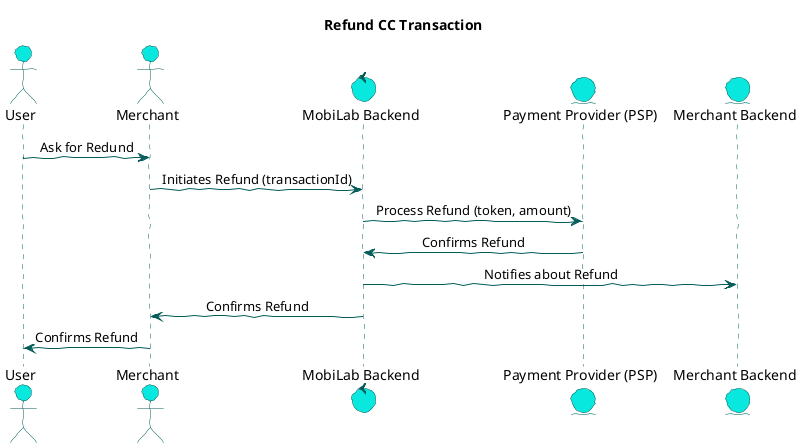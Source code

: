 @startuml

skinparam handwritten true
skinparam ControlBorderColor #035C58
skinparam ControlBackgroundColor #08E8DE
skinparam sequenceMessageAlign center
skinparam EntityBackgroundColor #08E8DE
skinparam EntityBorderColor #035C58
skinparam DatabaseBackgroundColor #08E8DE
skinparam DatabaseBorderColor #035C58
skinparam ActorBackgroundColor #08E8DE
skinparam ActorBorderColor #035C58
skinparam ArrowColor #035C58
skinparam SequenceLifeLineBorderColor #035C58

title "Refund CC Transaction"

actor "User" as User
actor "Merchant" as Merchant
control "MobiLab Backend" as MBE
entity "Payment Provider (PSP)" as PSP
entity "Merchant Backend" as MEC

User -> Merchant: Ask for Redund
Merchant -> MBE: Initiates Refund (transactionId)
MBE -> PSP: Process Refund (token, amount)
PSP -> MBE: Confirms Refund
MBE -> MEC: Notifies about Refund
MBE -> Merchant: Confirms Refund
Merchant -> User: Confirms Refund

@enduml